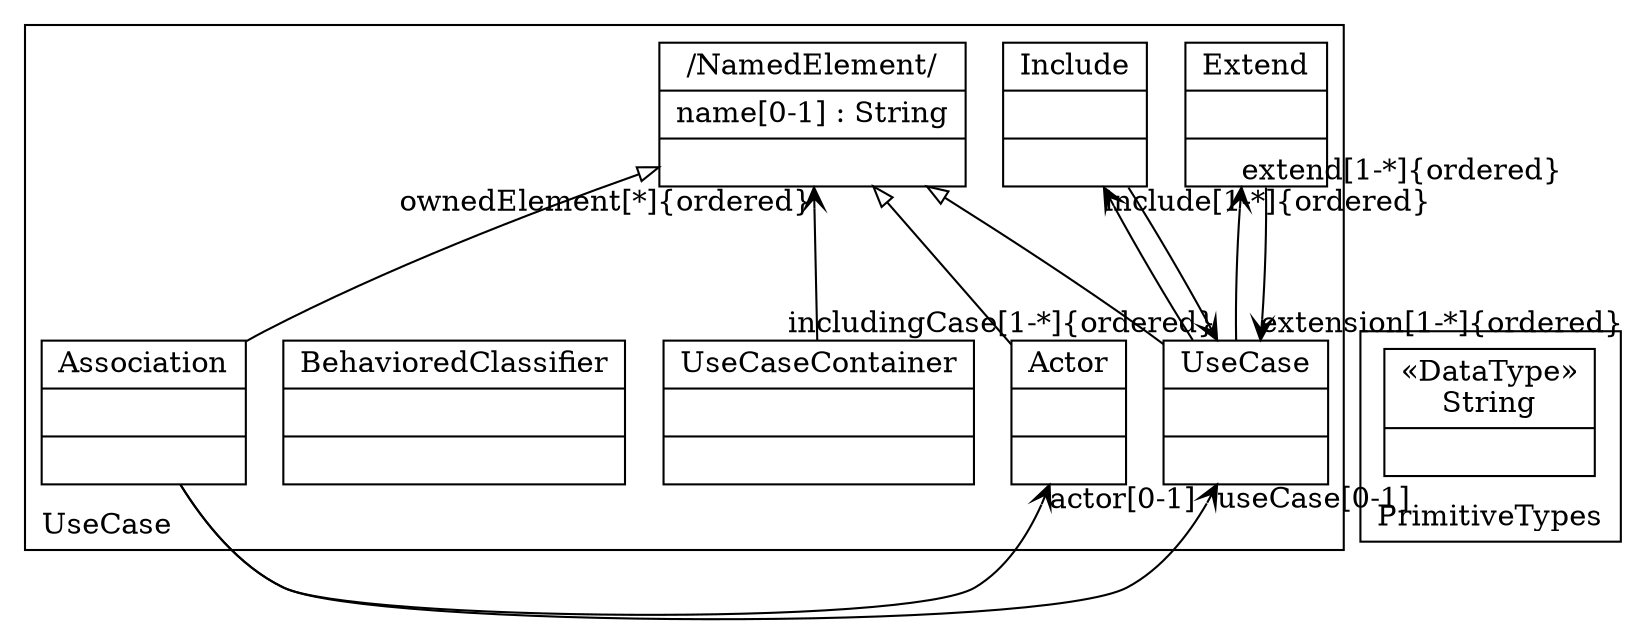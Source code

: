digraph "KM3 Model in DOT" {
graph[rankdir=BT,labeljust=l,labelloc=t,nodeSep=0.75,compound=true];
 subgraph "cluster_UseCase"{
labelloc=t
color=black
label=UseCase
 node[shape=record];
Actor[label="{Actor| | }"]
 Actor->NamedElement[arrowhead=onormal,group=NamedElement,minlen=2,constraint=true,]
;
 node[shape=record];
UseCase[label="{UseCase| | }"]
 UseCase->Include[arrowhead=vee,arrowtail=diamond,headlabel="include[1-*]{ordered}",group=Include,minlen=2,constraint=true,]
 UseCase->Extend[arrowhead=vee,arrowtail=diamond,headlabel="extend[1-*]{ordered}",group=Extend,minlen=2,constraint=true,]
 UseCase->NamedElement[arrowhead=onormal,group=NamedElement,minlen=2,constraint=true,]
;
 node[shape=record];
Extend[label="{Extend| | }"]
 Extend->UseCase[arrowhead=vee,arrowtail=none,headlabel="extension[1-*]{ordered}",group=UseCase,minlen=2,constraint=false,]
;
 node[shape=record];
Include[label="{Include| | }"]
 Include->UseCase[arrowhead=vee,arrowtail=none,headlabel="includingCase[1-*]{ordered}",group=UseCase,minlen=2,constraint=false,]
;
 node[shape=record];
UseCaseContainer[label="{UseCaseContainer| | }"]
 UseCaseContainer->NamedElement[arrowhead=vee,arrowtail=diamond,headlabel="ownedElement[*]{ordered}",group=NamedElement,minlen=2,constraint=true,]
;
 node[shape=record];
BehavioredClassifier[label="{BehavioredClassifier| | }"]
;
 node[shape=record];
NamedElement[label="{/NamedElement/|name[0-1] : String| }"]
;
 node[shape=record];
Association[label="{Association| | }"]
 Association->Actor[arrowhead=vee,arrowtail=none,headlabel="actor[0-1]",group=Actor,minlen=2,constraint=false,]
 Association->UseCase[arrowhead=vee,arrowtail=none,headlabel="useCase[0-1]",group=UseCase,minlen=2,constraint=false,]
 Association->NamedElement[arrowhead=onormal,group=NamedElement,minlen=2,constraint=true,]
;

} subgraph "cluster_PrimitiveTypes"{
labelloc=t
color=black
label=PrimitiveTypes
 node[shape=record];
String[label="{&#171;DataType&#187;\nString|}"]
;

}
}
